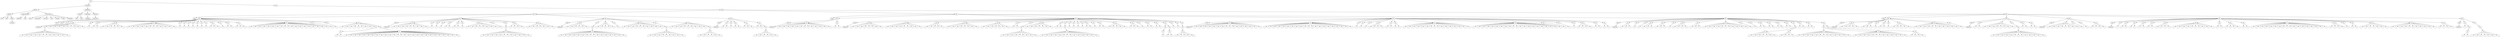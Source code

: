 digraph Tree {
	"t0" [label = "TEI"];
	"t1" [label = "teiHeader"];
	"t2" [label = "fileDesc"];
	"t3" [label = "titleStmt"];
	"t4" [label = "title"];
	"t5" [label = "title"];
	"t6" [label = "author"];
	"t7" [label = "surname"];
	"t8" [label = "publicationStmt"];
	"t9" [label = "publisher"];
	"t10" [label = "idno"];
	"t11" [label = "sourceDesc"];
	"t12" [label = "genre"];
	"t13" [label = "inspiration"];
	"t14" [label = "structure"];
	"t15" [label = "type"];
	"t16" [label = "periode"];
	"t17" [label = "taille"];
	"t18" [label = "permalien"];
	"t19" [label = "profileDesc"];
	"t20" [label = "creation"];
	"t21" [label = "date"];
	"t22" [label = "date"];
	"t23" [label = "langUsage"];
	"t24" [label = "language"];
	"t25" [label = "textClass"];
	"t26" [label = "keywords"];
	"t27" [label = "term"];
	"t28" [label = "text"];
	"t29" [label = "body"];
	"t30" [label = "div1"];
	"t31" [label = "head"];
	"t32" [label = "div2"];
	"t33" [label = "head"];
	"t34" [label = "listPerson"];
	"t35" [label = "sp"];
	"t36" [label = "lg"];
	"t37" [label = "lg"];
	"t38" [label = "l"];
	"t39" [label = "l"];
	"t40" [label = "l"];
	"t41" [label = "l"];
	"t42" [label = "l"];
	"t43" [label = "l"];
	"t44" [label = "l"];
	"t45" [label = "l"];
	"t46" [label = "l"];
	"t47" [label = "l"];
	"t48" [label = "l"];
	"t49" [label = "l"];
	"t50" [label = "sp"];
	"t51" [label = "l"];
	"t52" [label = "l"];
	"t53" [label = "l"];
	"t54" [label = "l"];
	"t55" [label = "l"];
	"t56" [label = "l"];
	"t57" [label = "l"];
	"t58" [label = "l"];
	"t59" [label = "l"];
	"t60" [label = "sp"];
	"t61" [label = "l"];
	"t62" [label = "sp"];
	"t63" [label = "l"];
	"t64" [label = "l"];
	"t65" [label = "sp"];
	"t66" [label = "l"];
	"t67" [label = "l"];
	"t68" [label = "l"];
	"t69" [label = "l"];
	"t70" [label = "l"];
	"t71" [label = "l"];
	"t72" [label = "sp"];
	"t73" [label = "l"];
	"t74" [label = "l"];
	"t75" [label = "l"];
	"t76" [label = "l"];
	"t77" [label = "l"];
	"t78" [label = "l"];
	"t79" [label = "l"];
	"t80" [label = "l"];
	"t81" [label = "l"];
	"t82" [label = "l"];
	"t83" [label = "l"];
	"t84" [label = "l"];
	"t85" [label = "sp"];
	"t86" [label = "l"];
	"t87" [label = "sp"];
	"t88" [label = "l"];
	"t89" [label = "sp"];
	"t90" [label = "l"];
	"t91" [label = "sp"];
	"t92" [label = "l"];
	"t93" [label = "sp"];
	"t94" [label = "l"];
	"t95" [label = "sp"];
	"t96" [label = "l"];
	"t97" [label = "sp"];
	"t98" [label = "l"];
	"t99" [label = "sp"];
	"t100" [label = "l"];
	"t101" [label = "l"];
	"t102" [label = "l"];
	"t103" [label = "sp"];
	"t104" [label = "l"];
	"t105" [label = "sp"];
	"t106" [label = "l"];
	"t107" [label = "l"];
	"t108" [label = "sp"];
	"t109" [label = "l"];
	"t110" [label = "l"];
	"t111" [label = "l"];
	"t112" [label = "sp"];
	"t113" [label = "l"];
	"t114" [label = "l"];
	"t115" [label = "l"];
	"t116" [label = "l"];
	"t117" [label = "l"];
	"t118" [label = "l"];
	"t119" [label = "l"];
	"t120" [label = "l"];
	"t121" [label = "l"];
	"t122" [label = "l"];
	"t123" [label = "l"];
	"t124" [label = "l"];
	"t125" [label = "l"];
	"t126" [label = "l"];
	"t127" [label = "l"];
	"t128" [label = "l"];
	"t129" [label = "l"];
	"t130" [label = "l"];
	"t131" [label = "l"];
	"t132" [label = "sp"];
	"t133" [label = "l"];
	"t134" [label = "sp"];
	"t135" [label = "l"];
	"t136" [label = "sp"];
	"t137" [label = "l"];
	"t138" [label = "l"];
	"t139" [label = "l"];
	"t140" [label = "l"];
	"t141" [label = "l"];
	"t142" [label = "l"];
	"t143" [label = "l"];
	"t144" [label = "l"];
	"t145" [label = "lg"];
	"t146" [label = "lg"];
	"t147" [label = "l"];
	"t148" [label = "l"];
	"t149" [label = "lg"];
	"t150" [label = "lg"];
	"t151" [label = "l"];
	"t152" [label = "l"];
	"t153" [label = "l"];
	"t154" [label = "l"];
	"t155" [label = "l"];
	"t156" [label = "l"];
	"t157" [label = "l"];
	"t158" [label = "l"];
	"t159" [label = "l"];
	"t160" [label = "l"];
	"t161" [label = "l"];
	"t162" [label = "l"];
	"t163" [label = "l"];
	"t164" [label = "l"];
	"t165" [label = "l"];
	"t166" [label = "l"];
	"t167" [label = "l"];
	"t168" [label = "l"];
	"t169" [label = "l"];
	"t170" [label = "l"];
	"t171" [label = "l"];
	"t172" [label = "l"];
	"t173" [label = "l"];
	"t174" [label = "l"];
	"t175" [label = "l"];
	"t176" [label = "l"];
	"t177" [label = "l"];
	"t178" [label = "div2"];
	"t179" [label = "head"];
	"t180" [label = "listPerson"];
	"t181" [label = "sp"];
	"t182" [label = "l"];
	"t183" [label = "l"];
	"t184" [label = "l"];
	"t185" [label = "l"];
	"t186" [label = "l"];
	"t187" [label = "l"];
	"t188" [label = "l"];
	"t189" [label = "l"];
	"t190" [label = "l"];
	"t191" [label = "sp"];
	"t192" [label = "l"];
	"t193" [label = "sp"];
	"t194" [label = "l"];
	"t195" [label = "sp"];
	"t196" [label = "l"];
	"t197" [label = "sp"];
	"t198" [label = "l"];
	"t199" [label = "l"];
	"t200" [label = "sp"];
	"t201" [label = "l"];
	"t202" [label = "l"];
	"t203" [label = "sp"];
	"t204" [label = "l"];
	"t205" [label = "sp"];
	"t206" [label = "l"];
	"t207" [label = "l"];
	"t208" [label = "l"];
	"t209" [label = "l"];
	"t210" [label = "l"];
	"t211" [label = "l"];
	"t212" [label = "l"];
	"t213" [label = "l"];
	"t214" [label = "sp"];
	"t215" [label = "l"];
	"t216" [label = "sp"];
	"t217" [label = "lg"];
	"t218" [label = "lg"];
	"t219" [label = "l"];
	"t220" [label = "l"];
	"t221" [label = "l"];
	"t222" [label = "l"];
	"t223" [label = "l"];
	"t224" [label = "l"];
	"t225" [label = "l"];
	"t226" [label = "l"];
	"t227" [label = "l"];
	"t228" [label = "l"];
	"t229" [label = "l"];
	"t230" [label = "l"];
	"t231" [label = "sp"];
	"t232" [label = "l"];
	"t233" [label = "l"];
	"t234" [label = "l"];
	"t235" [label = "l"];
	"t236" [label = "sp"];
	"t237" [label = "l"];
	"t238" [label = "l"];
	"t239" [label = "l"];
	"t240" [label = "l"];
	"t241" [label = "l"];
	"t242" [label = "l"];
	"t243" [label = "l"];
	"t244" [label = "div2"];
	"t245" [label = "head"];
	"t246" [label = "listPerson"];
	"t247" [label = "sp"];
	"t248" [label = "l"];
	"t249" [label = "l"];
	"t250" [label = "l"];
	"t251" [label = "l"];
	"t252" [label = "l"];
	"t253" [label = "l"];
	"t254" [label = "sp"];
	"t255" [label = "lg"];
	"t256" [label = "lg"];
	"t257" [label = "l"];
	"t258" [label = "l"];
	"t259" [label = "l"];
	"t260" [label = "l"];
	"t261" [label = "l"];
	"t262" [label = "l"];
	"t263" [label = "l"];
	"t264" [label = "l"];
	"t265" [label = "l"];
	"t266" [label = "l"];
	"t267" [label = "l"];
	"t268" [label = "l"];
	"t269" [label = "l"];
	"t270" [label = "l"];
	"t271" [label = "l"];
	"t272" [label = "l"];
	"t273" [label = "sp"];
	"t274" [label = "l"];
	"t275" [label = "l"];
	"t276" [label = "l"];
	"t277" [label = "l"];
	"t278" [label = "l"];
	"t279" [label = "sp"];
	"t280" [label = "l"];
	"t281" [label = "sp"];
	"t282" [label = "l"];
	"t283" [label = "l"];
	"t284" [label = "l"];
	"t285" [label = "l"];
	"t286" [label = "l"];
	"t287" [label = "l"];
	"t288" [label = "l"];
	"t289" [label = "l"];
	"t290" [label = "l"];
	"t291" [label = "l"];
	"t292" [label = "sp"];
	"t293" [label = "lg"];
	"t294" [label = "lg"];
	"t295" [label = "l"];
	"t296" [label = "l"];
	"t297" [label = "l"];
	"t298" [label = "l"];
	"t299" [label = "l"];
	"t300" [label = "l"];
	"t301" [label = "l"];
	"t302" [label = "l"];
	"t303" [label = "l"];
	"t304" [label = "sp"];
	"t305" [label = "l"];
	"t306" [label = "l"];
	"t307" [label = "l"];
	"t308" [label = "l"];
	"t309" [label = "l"];
	"t310" [label = "l"];
	"t311" [label = "l"];
	"t312" [label = "l"];
	"t313" [label = "l"];
	"t314" [label = "lg"];
	"t315" [label = "lg"];
	"t316" [label = "l"];
	"t317" [label = "l"];
	"t318" [label = "l"];
	"t319" [label = "l"];
	"t320" [label = "l"];
	"t321" [label = "l"];
	"t322" [label = "div2"];
	"t323" [label = "head"];
	"t324" [label = "listPerson"];
	"t325" [label = "sp"];
	"t326" [label = "l"];
	"t327" [label = "l"];
	"t328" [label = "sp"];
	"t329" [label = "l"];
	"t330" [label = "sp"];
	"t331" [label = "l"];
	"t332" [label = "l"];
	"t333" [label = "sp"];
	"t334" [label = "l"];
	"t335" [label = "l"];
	"t336" [label = "l"];
	"t337" [label = "sp"];
	"t338" [label = "l"];
	"t339" [label = "l"];
	"t340" [label = "lg"];
	"t341" [label = "lg"];
	"t342" [label = "l"];
	"t343" [label = "l"];
	"t344" [label = "l"];
	"t345" [label = "l"];
	"t346" [label = "l"];
	"t347" [label = "l"];
	"t348" [label = "div1"];
	"t349" [label = "head"];
	"t350" [label = "div2"];
	"t351" [label = "head"];
	"t352" [label = "listPerson"];
	"t353" [label = "sp"];
	"t354" [label = "l"];
	"t355" [label = "l"];
	"t356" [label = "l"];
	"t357" [label = "l"];
	"t358" [label = "l"];
	"t359" [label = "l"];
	"t360" [label = "l"];
	"t361" [label = "l"];
	"t362" [label = "l"];
	"t363" [label = "l"];
	"t364" [label = "l"];
	"t365" [label = "l"];
	"t366" [label = "l"];
	"t367" [label = "sp"];
	"t368" [label = "l"];
	"t369" [label = "l"];
	"t370" [label = "div2"];
	"t371" [label = "head"];
	"t372" [label = "listPerson"];
	"t373" [label = "sp"];
	"t374" [label = "l"];
	"t375" [label = "l"];
	"t376" [label = "l"];
	"t377" [label = "l"];
	"t378" [label = "l"];
	"t379" [label = "l"];
	"t380" [label = "l"];
	"t381" [label = "l"];
	"t382" [label = "sp"];
	"t383" [label = "l"];
	"t384" [label = "l"];
	"t385" [label = "l"];
	"t386" [label = "l"];
	"t387" [label = "l"];
	"t388" [label = "l"];
	"t389" [label = "l"];
	"t390" [label = "l"];
	"t391" [label = "l"];
	"t392" [label = "sp"];
	"t393" [label = "l"];
	"t394" [label = "l"];
	"t395" [label = "l"];
	"t396" [label = "l"];
	"t397" [label = "l"];
	"t398" [label = "sp"];
	"t399" [label = "l"];
	"t400" [label = "l"];
	"t401" [label = "l"];
	"t402" [label = "l"];
	"t403" [label = "l"];
	"t404" [label = "l"];
	"t405" [label = "l"];
	"t406" [label = "l"];
	"t407" [label = "sp"];
	"t408" [label = "l"];
	"t409" [label = "l"];
	"t410" [label = "l"];
	"t411" [label = "l"];
	"t412" [label = "l"];
	"t413" [label = "l"];
	"t414" [label = "l"];
	"t415" [label = "sp"];
	"t416" [label = "l"];
	"t417" [label = "l"];
	"t418" [label = "sp"];
	"t419" [label = "lg"];
	"t420" [label = "lg"];
	"t421" [label = "l"];
	"t422" [label = "l"];
	"t423" [label = "l"];
	"t424" [label = "l"];
	"t425" [label = "l"];
	"t426" [label = "l"];
	"t427" [label = "l"];
	"t428" [label = "l"];
	"t429" [label = "l"];
	"t430" [label = "sp"];
	"t431" [label = "l"];
	"t432" [label = "l"];
	"t433" [label = "l"];
	"t434" [label = "l"];
	"t435" [label = "l"];
	"t436" [label = "l"];
	"t437" [label = "l"];
	"t438" [label = "sp"];
	"t439" [label = "l"];
	"t440" [label = "l"];
	"t441" [label = "sp"];
	"t442" [label = "lg"];
	"t443" [label = "lg"];
	"t444" [label = "l"];
	"t445" [label = "l"];
	"t446" [label = "l"];
	"t447" [label = "l"];
	"t448" [label = "l"];
	"t449" [label = "l"];
	"t450" [label = "l"];
	"t451" [label = "l"];
	"t452" [label = "l"];
	"t453" [label = "l"];
	"t454" [label = "l"];
	"t455" [label = "l"];
	"t456" [label = "l"];
	"t457" [label = "l"];
	"t458" [label = "sp"];
	"t459" [label = "l"];
	"t460" [label = "sp"];
	"t461" [label = "l"];
	"t462" [label = "sp"];
	"t463" [label = "l"];
	"t464" [label = "sp"];
	"t465" [label = "l"];
	"t466" [label = "sp"];
	"t467" [label = "l"];
	"t468" [label = "l"];
	"t469" [label = "sp"];
	"t470" [label = "l"];
	"t471" [label = "sp"];
	"t472" [label = "l"];
	"t473" [label = "l"];
	"t474" [label = "sp"];
	"t475" [label = "l"];
	"t476" [label = "l"];
	"t477" [label = "l"];
	"t478" [label = "l"];
	"t479" [label = "l"];
	"t480" [label = "sp"];
	"t481" [label = "l"];
	"t482" [label = "l"];
	"t483" [label = "l"];
	"t484" [label = "sp"];
	"t485" [label = "l"];
	"t486" [label = "sp"];
	"t487" [label = "l"];
	"t488" [label = "l"];
	"t489" [label = "sp"];
	"t490" [label = "l"];
	"t491" [label = "l"];
	"t492" [label = "sp"];
	"t493" [label = "lg"];
	"t494" [label = "lg"];
	"t495" [label = "l"];
	"t496" [label = "lg"];
	"t497" [label = "lg"];
	"t498" [label = "l"];
	"t499" [label = "l"];
	"t500" [label = "sp"];
	"t501" [label = "l"];
	"t502" [label = "sp"];
	"t503" [label = "l"];
	"t504" [label = "sp"];
	"t505" [label = "lg"];
	"t506" [label = "lg"];
	"t507" [label = "l"];
	"t508" [label = "l"];
	"t509" [label = "l"];
	"t510" [label = "l"];
	"t511" [label = "l"];
	"t512" [label = "div2"];
	"t513" [label = "head"];
	"t514" [label = "listPerson"];
	"t515" [label = "sp"];
	"t516" [label = "l"];
	"t517" [label = "l"];
	"t518" [label = "l"];
	"t519" [label = "l"];
	"t520" [label = "l"];
	"t521" [label = "l"];
	"t522" [label = "l"];
	"t523" [label = "l"];
	"t524" [label = "l"];
	"t525" [label = "l"];
	"t526" [label = "l"];
	"t527" [label = "l"];
	"t528" [label = "l"];
	"t529" [label = "l"];
	"t530" [label = "l"];
	"t531" [label = "l"];
	"t532" [label = "sp"];
	"t533" [label = "l"];
	"t534" [label = "l"];
	"t535" [label = "l"];
	"t536" [label = "l"];
	"t537" [label = "l"];
	"t538" [label = "l"];
	"t539" [label = "l"];
	"t540" [label = "l"];
	"t541" [label = "l"];
	"t542" [label = "l"];
	"t543" [label = "l"];
	"t544" [label = "l"];
	"t545" [label = "l"];
	"t546" [label = "l"];
	"t547" [label = "l"];
	"t548" [label = "l"];
	"t549" [label = "l"];
	"t550" [label = "l"];
	"t551" [label = "l"];
	"t552" [label = "l"];
	"t553" [label = "l"];
	"t554" [label = "sp"];
	"t555" [label = "l"];
	"t556" [label = "sp"];
	"t557" [label = "l"];
	"t558" [label = "sp"];
	"t559" [label = "l"];
	"t560" [label = "sp"];
	"t561" [label = "l"];
	"t562" [label = "l"];
	"t563" [label = "l"];
	"t564" [label = "l"];
	"t565" [label = "sp"];
	"t566" [label = "l"];
	"t567" [label = "l"];
	"t568" [label = "sp"];
	"t569" [label = "l"];
	"t570" [label = "l"];
	"t571" [label = "sp"];
	"t572" [label = "l"];
	"t573" [label = "l"];
	"t574" [label = "l"];
	"t575" [label = "l"];
	"t576" [label = "l"];
	"t577" [label = "l"];
	"t578" [label = "l"];
	"t579" [label = "l"];
	"t580" [label = "l"];
	"t581" [label = "l"];
	"t582" [label = "l"];
	"t583" [label = "l"];
	"t584" [label = "l"];
	"t585" [label = "l"];
	"t586" [label = "l"];
	"t587" [label = "l"];
	"t588" [label = "sp"];
	"t589" [label = "l"];
	"t590" [label = "l"];
	"t591" [label = "l"];
	"t592" [label = "l"];
	"t593" [label = "l"];
	"t594" [label = "l"];
	"t595" [label = "l"];
	"t596" [label = "l"];
	"t597" [label = "l"];
	"t598" [label = "l"];
	"t599" [label = "l"];
	"t600" [label = "l"];
	"t601" [label = "l"];
	"t602" [label = "l"];
	"t603" [label = "l"];
	"t604" [label = "l"];
	"t605" [label = "l"];
	"t606" [label = "l"];
	"t607" [label = "l"];
	"t608" [label = "l"];
	"t609" [label = "l"];
	"t610" [label = "sp"];
	"t611" [label = "l"];
	"t612" [label = "sp"];
	"t613" [label = "l"];
	"t614" [label = "sp"];
	"t615" [label = "l"];
	"t616" [label = "sp"];
	"t617" [label = "l"];
	"t618" [label = "l"];
	"t619" [label = "l"];
	"t620" [label = "l"];
	"t621" [label = "sp"];
	"t622" [label = "l"];
	"t623" [label = "l"];
	"t624" [label = "sp"];
	"t625" [label = "l"];
	"t626" [label = "l"];
	"t627" [label = "div2"];
	"t628" [label = "head"];
	"t629" [label = "listPerson"];
	"t630" [label = "sp"];
	"t631" [label = "l"];
	"t632" [label = "l"];
	"t633" [label = "l"];
	"t634" [label = "sp"];
	"t635" [label = "l"];
	"t636" [label = "sp"];
	"t637" [label = "l"];
	"t638" [label = "sp"];
	"t639" [label = "l"];
	"t640" [label = "l"];
	"t641" [label = "l"];
	"t642" [label = "sp"];
	"t643" [label = "l"];
	"t644" [label = "l"];
	"t645" [label = "l"];
	"t646" [label = "sp"];
	"t647" [label = "l"];
	"t648" [label = "sp"];
	"t649" [label = "l"];
	"t650" [label = "l"];
	"t651" [label = "l"];
	"t652" [label = "l"];
	"t653" [label = "sp"];
	"t654" [label = "l"];
	"t655" [label = "l"];
	"t656" [label = "l"];
	"t657" [label = "sp"];
	"t658" [label = "l"];
	"t659" [label = "l"];
	"t660" [label = "l"];
	"t661" [label = "l"];
	"t662" [label = "l"];
	"t663" [label = "l"];
	"t664" [label = "l"];
	"t665" [label = "l"];
	"t666" [label = "l"];
	"t667" [label = "l"];
	"t668" [label = "l"];
	"t669" [label = "sp"];
	"t670" [label = "l"];
	"t671" [label = "sp"];
	"t672" [label = "l"];
	"t673" [label = "sp"];
	"t674" [label = "l"];
	"t675" [label = "l"];
	"t676" [label = "sp"];
	"t677" [label = "l"];
	"t678" [label = "l"];
	"t679" [label = "sp"];
	"t680" [label = "l"];
	"t681" [label = "l"];
	"t682" [label = "sp"];
	"t683" [label = "l"];
	"t684" [label = "l"];
	"t685" [label = "sp"];
	"t686" [label = "lg"];
	"t687" [label = "lg"];
	"t688" [label = "l"];
	"t689" [label = "l"];
	"t690" [label = "l"];
	"t691" [label = "l"];
	"t692" [label = "l"];
	"t693" [label = "l"];
	"t694" [label = "l"];
	"t695" [label = "lg"];
	"t696" [label = "l"];
	"t697" [label = "l"];
	"t698" [label = "l"];
	"t699" [label = "l"];
	"t700" [label = "sp"];
	"t701" [label = "l"];
	"t702" [label = "l"];
	"t703" [label = "sp"];
	"t704" [label = "l"];
	"t705" [label = "l"];
	"t706" [label = "sp"];
	"t707" [label = "lg"];
	"t708" [label = "lg"];
	"t709" [label = "l"];
	"t710" [label = "l"];
	"t711" [label = "l"];
	"t712" [label = "l"];
	"t713" [label = "l"];
	"t714" [label = "l"];
	"t715" [label = "l"];
	"t716" [label = "l"];
	"t717" [label = "l"];
	"t718" [label = "l"];
	"t719" [label = "l"];
	"t720" [label = "l"];
	"t721" [label = "l"];
	"t722" [label = "lg"];
	"t723" [label = "l"];
	"t724" [label = "l"];
	"t725" [label = "l"];
	"t726" [label = "l"];
	"t727" [label = "l"];
	"t728" [label = "l"];
	"t729" [label = "l"];
	"t730" [label = "l"];
	"t731" [label = "l"];
	"t732" [label = "l"];
	"t733" [label = "l"];
	"t734" [label = "l"];
	"t735" [label = "l"];
	"t736" [label = "lg"];
	"t737" [label = "lg"];
	"t738" [label = "l"];
	"t739" [label = "l"];
	"t740" [label = "l"];
	"t741" [label = "l"];
	"t742" [label = "div1"];
	"t743" [label = "head"];
	"t744" [label = "div2"];
	"t745" [label = "head"];
	"t746" [label = "listPerson"];
	"t747" [label = "sp"];
	"t748" [label = "l"];
	"t749" [label = "l"];
	"t750" [label = "l"];
	"t751" [label = "l"];
	"t752" [label = "l"];
	"t753" [label = "sp"];
	"t754" [label = "l"];
	"t755" [label = "l"];
	"t756" [label = "l"];
	"t757" [label = "sp"];
	"t758" [label = "l"];
	"t759" [label = "sp"];
	"t760" [label = "l"];
	"t761" [label = "l"];
	"t762" [label = "sp"];
	"t763" [label = "l"];
	"t764" [label = "sp"];
	"t765" [label = "l"];
	"t766" [label = "l"];
	"t767" [label = "l"];
	"t768" [label = "l"];
	"t769" [label = "l"];
	"t770" [label = "sp"];
	"t771" [label = "l"];
	"t772" [label = "l"];
	"t773" [label = "l"];
	"t774" [label = "l"];
	"t775" [label = "l"];
	"t776" [label = "l"];
	"t777" [label = "l"];
	"t778" [label = "l"];
	"t779" [label = "l"];
	"t780" [label = "l"];
	"t781" [label = "l"];
	"t782" [label = "sp"];
	"t783" [label = "l"];
	"t784" [label = "div2"];
	"t785" [label = "head"];
	"t786" [label = "listPerson"];
	"t787" [label = "sp"];
	"t788" [label = "l"];
	"t789" [label = "l"];
	"t790" [label = "sp"];
	"t791" [label = "l"];
	"t792" [label = "l"];
	"t793" [label = "l"];
	"t794" [label = "l"];
	"t795" [label = "l"];
	"t796" [label = "l"];
	"t797" [label = "l"];
	"t798" [label = "l"];
	"t799" [label = "sp"];
	"t800" [label = "lg"];
	"t801" [label = "lg"];
	"t802" [label = "l"];
	"t803" [label = "l"];
	"t804" [label = "l"];
	"t805" [label = "l"];
	"t806" [label = "l"];
	"t807" [label = "l"];
	"t808" [label = "l"];
	"t809" [label = "l"];
	"t810" [label = "l"];
	"t811" [label = "l"];
	"t812" [label = "l"];
	"t813" [label = "l"];
	"t814" [label = "l"];
	"t815" [label = "sp"];
	"t816" [label = "l"];
	"t817" [label = "l"];
	"t818" [label = "sp"];
	"t819" [label = "l"];
	"t820" [label = "l"];
	"t821" [label = "div2"];
	"t822" [label = "head"];
	"t823" [label = "listPerson"];
	"t824" [label = "sp"];
	"t825" [label = "l"];
	"t826" [label = "l"];
	"t827" [label = "l"];
	"t828" [label = "l"];
	"t829" [label = "l"];
	"t830" [label = "l"];
	"t831" [label = "l"];
	"t832" [label = "l"];
	"t833" [label = "sp"];
	"t834" [label = "l"];
	"t835" [label = "sp"];
	"t836" [label = "l"];
	"t837" [label = "sp"];
	"t838" [label = "l"];
	"t839" [label = "l"];
	"t840" [label = "l"];
	"t841" [label = "l"];
	"t842" [label = "div2"];
	"t843" [label = "head"];
	"t844" [label = "listPerson"];
	"t845" [label = "sp"];
	"t846" [label = "l"];
	"t847" [label = "sp"];
	"t848" [label = "l"];
	"t849" [label = "l"];
	"t850" [label = "sp"];
	"t851" [label = "l"];
	"t852" [label = "l"];
	"t853" [label = "sp"];
	"t854" [label = "l"];
	"t855" [label = "l"];
	"t856" [label = "sp"];
	"t857" [label = "l"];
	"t858" [label = "l"];
	"t859" [label = "sp"];
	"t860" [label = "l"];
	"t861" [label = "l"];
	"t862" [label = "l"];
	"t863" [label = "l"];
	"t864" [label = "sp"];
	"t865" [label = "l"];
	"t866" [label = "l"];
	"t867" [label = "l"];
	"t868" [label = "l"];
	"t869" [label = "l"];
	"t870" [label = "l"];
	"t871" [label = "l"];
	"t872" [label = "l"];
	"t873" [label = "l"];
	"t874" [label = "l"];
	"t875" [label = "sp"];
	"t876" [label = "l"];
	"t877" [label = "l"];
	"t878" [label = "sp"];
	"t879" [label = "l"];
	"t880" [label = "l"];
	"t881" [label = "l"];
	"t882" [label = "l"];
	"t883" [label = "sp"];
	"t884" [label = "l"];
	"t885" [label = "l"];
	"t886" [label = "sp"];
	"t887" [label = "l"];
	"t888" [label = "l"];
	"t889" [label = "l"];
	"t890" [label = "l"];
	"t891" [label = "l"];
	"t892" [label = "l"];
	"t893" [label = "l"];
	"t894" [label = "l"];
	"t895" [label = "l"];
	"t896" [label = "l"];
	"t897" [label = "l"];
	"t898" [label = "l"];
	"t899" [label = "l"];
	"t900" [label = "l"];
	"t901" [label = "l"];
	"t902" [label = "l"];
	"t903" [label = "l"];
	"t904" [label = "l"];
	"t905" [label = "sp"];
	"t906" [label = "l"];
	"t907" [label = "l"];
	"t908" [label = "l"];
	"t909" [label = "l"];
	"t910" [label = "sp"];
	"t911" [label = "l"];
	"t912" [label = "sp"];
	"t913" [label = "l"];
	"t914" [label = "l"];
	"t915" [label = "sp"];
	"t916" [label = "l"];
	"t917" [label = "l"];
	"t918" [label = "l"];
	"t919" [label = "l"];
	"t920" [label = "l"];
	"t921" [label = "l"];
	"t922" [label = "l"];
	"t923" [label = "sp"];
	"t924" [label = "l"];
	"t925" [label = "l"];
	"t926" [label = "l"];
	"t927" [label = "l"];
	"t928" [label = "l"];
	"t929" [label = "l"];
	"t930" [label = "l"];
	"t931" [label = "l"];
	"t932" [label = "l"];
	"t933" [label = "l"];
	"t934" [label = "l"];
	"t935" [label = "sp"];
	"t936" [label = "l"];
	"t937" [label = "l"];
	"t938" [label = "l"];
	"t939" [label = "l"];
	"t940" [label = "div2"];
	"t941" [label = "head"];
	"t942" [label = "listPerson"];
	"t943" [label = "sp"];
	"t944" [label = "l"];
	"t945" [label = "lg"];
	"t946" [label = "lg"];
	"t947" [label = "l"];
	"t948" [label = "l"];
	"t949" [label = "sp"];
	"t950" [label = "lg"];
	"t951" [label = "lg"];
	"t952" [label = "l"];
	"t953" [label = "l"];
	"t954" [label = "l"];
	"t955" [label = "l"];
	"t956" [label = "l"];
	"t957" [label = "l"];
	"t958" [label = "l"];
	"t0" -> "t1";
	"t1" -> "t2";
	"t2" -> "t3";
	"t3" -> "t4";
	"t3" -> "t5";
	"t3" -> "t6";
	"t6" -> "t7";
	"t2" -> "t8";
	"t8" -> "t9";
	"t8" -> "t10";
	"t2" -> "t11";
	"t11" -> "t12";
	"t11" -> "t13";
	"t11" -> "t14";
	"t11" -> "t15";
	"t11" -> "t16";
	"t11" -> "t17";
	"t11" -> "t18";
	"t1" -> "t19";
	"t19" -> "t20";
	"t20" -> "t21";
	"t20" -> "t22";
	"t19" -> "t23";
	"t23" -> "t24";
	"t19" -> "t25";
	"t25" -> "t26";
	"t26" -> "t27";
	"t0" -> "t28";
	"t28" -> "t29";
	"t29" -> "t30";
	"t30" -> "t31";
	"t30" -> "t32";
	"t32" -> "t33";
	"t33" -> "t34";
	"t32" -> "t35";
	"t35" -> "t36";
	"t36" -> "t37";
	"t37" -> "t38";
	"t37" -> "t39";
	"t37" -> "t40";
	"t37" -> "t41";
	"t37" -> "t42";
	"t37" -> "t43";
	"t37" -> "t44";
	"t37" -> "t45";
	"t37" -> "t46";
	"t37" -> "t47";
	"t37" -> "t48";
	"t37" -> "t49";
	"t32" -> "t50";
	"t50" -> "t51";
	"t50" -> "t52";
	"t50" -> "t53";
	"t50" -> "t54";
	"t50" -> "t55";
	"t50" -> "t56";
	"t50" -> "t57";
	"t50" -> "t58";
	"t50" -> "t59";
	"t32" -> "t60";
	"t60" -> "t61";
	"t32" -> "t62";
	"t62" -> "t63";
	"t62" -> "t64";
	"t32" -> "t65";
	"t65" -> "t66";
	"t65" -> "t67";
	"t65" -> "t68";
	"t65" -> "t69";
	"t65" -> "t70";
	"t65" -> "t71";
	"t32" -> "t72";
	"t72" -> "t73";
	"t72" -> "t74";
	"t72" -> "t75";
	"t72" -> "t76";
	"t72" -> "t77";
	"t72" -> "t78";
	"t72" -> "t79";
	"t72" -> "t80";
	"t72" -> "t81";
	"t72" -> "t82";
	"t72" -> "t83";
	"t72" -> "t84";
	"t32" -> "t85";
	"t85" -> "t86";
	"t32" -> "t87";
	"t87" -> "t88";
	"t32" -> "t89";
	"t89" -> "t90";
	"t32" -> "t91";
	"t91" -> "t92";
	"t32" -> "t93";
	"t93" -> "t94";
	"t32" -> "t95";
	"t95" -> "t96";
	"t32" -> "t97";
	"t97" -> "t98";
	"t32" -> "t99";
	"t99" -> "t100";
	"t99" -> "t101";
	"t99" -> "t102";
	"t32" -> "t103";
	"t103" -> "t104";
	"t32" -> "t105";
	"t105" -> "t106";
	"t105" -> "t107";
	"t32" -> "t108";
	"t108" -> "t109";
	"t108" -> "t110";
	"t108" -> "t111";
	"t32" -> "t112";
	"t112" -> "t113";
	"t112" -> "t114";
	"t112" -> "t115";
	"t112" -> "t116";
	"t112" -> "t117";
	"t112" -> "t118";
	"t112" -> "t119";
	"t112" -> "t120";
	"t112" -> "t121";
	"t112" -> "t122";
	"t112" -> "t123";
	"t112" -> "t124";
	"t112" -> "t125";
	"t112" -> "t126";
	"t112" -> "t127";
	"t112" -> "t128";
	"t112" -> "t129";
	"t112" -> "t130";
	"t112" -> "t131";
	"t32" -> "t132";
	"t132" -> "t133";
	"t32" -> "t134";
	"t134" -> "t135";
	"t32" -> "t136";
	"t136" -> "t137";
	"t136" -> "t138";
	"t136" -> "t139";
	"t136" -> "t140";
	"t136" -> "t141";
	"t136" -> "t142";
	"t136" -> "t143";
	"t136" -> "t144";
	"t136" -> "t145";
	"t145" -> "t146";
	"t146" -> "t147";
	"t146" -> "t148";
	"t136" -> "t149";
	"t149" -> "t150";
	"t150" -> "t151";
	"t150" -> "t152";
	"t150" -> "t153";
	"t150" -> "t154";
	"t150" -> "t155";
	"t150" -> "t156";
	"t150" -> "t157";
	"t150" -> "t158";
	"t150" -> "t159";
	"t150" -> "t160";
	"t150" -> "t161";
	"t150" -> "t162";
	"t150" -> "t163";
	"t150" -> "t164";
	"t150" -> "t165";
	"t150" -> "t166";
	"t150" -> "t167";
	"t150" -> "t168";
	"t150" -> "t169";
	"t150" -> "t170";
	"t150" -> "t171";
	"t150" -> "t172";
	"t150" -> "t173";
	"t150" -> "t174";
	"t150" -> "t175";
	"t150" -> "t176";
	"t150" -> "t177";
	"t30" -> "t178";
	"t178" -> "t179";
	"t179" -> "t180";
	"t178" -> "t181";
	"t181" -> "t182";
	"t181" -> "t183";
	"t181" -> "t184";
	"t181" -> "t185";
	"t181" -> "t186";
	"t181" -> "t187";
	"t181" -> "t188";
	"t181" -> "t189";
	"t181" -> "t190";
	"t178" -> "t191";
	"t191" -> "t192";
	"t178" -> "t193";
	"t193" -> "t194";
	"t178" -> "t195";
	"t195" -> "t196";
	"t178" -> "t197";
	"t197" -> "t198";
	"t197" -> "t199";
	"t178" -> "t200";
	"t200" -> "t201";
	"t200" -> "t202";
	"t178" -> "t203";
	"t203" -> "t204";
	"t178" -> "t205";
	"t205" -> "t206";
	"t205" -> "t207";
	"t205" -> "t208";
	"t205" -> "t209";
	"t205" -> "t210";
	"t205" -> "t211";
	"t205" -> "t212";
	"t205" -> "t213";
	"t178" -> "t214";
	"t214" -> "t215";
	"t178" -> "t216";
	"t216" -> "t217";
	"t217" -> "t218";
	"t218" -> "t219";
	"t218" -> "t220";
	"t218" -> "t221";
	"t218" -> "t222";
	"t218" -> "t223";
	"t218" -> "t224";
	"t218" -> "t225";
	"t218" -> "t226";
	"t218" -> "t227";
	"t218" -> "t228";
	"t218" -> "t229";
	"t218" -> "t230";
	"t178" -> "t231";
	"t231" -> "t232";
	"t231" -> "t233";
	"t231" -> "t234";
	"t231" -> "t235";
	"t178" -> "t236";
	"t236" -> "t237";
	"t236" -> "t238";
	"t236" -> "t239";
	"t236" -> "t240";
	"t236" -> "t241";
	"t236" -> "t242";
	"t236" -> "t243";
	"t30" -> "t244";
	"t244" -> "t245";
	"t245" -> "t246";
	"t244" -> "t247";
	"t247" -> "t248";
	"t247" -> "t249";
	"t247" -> "t250";
	"t247" -> "t251";
	"t247" -> "t252";
	"t247" -> "t253";
	"t244" -> "t254";
	"t254" -> "t255";
	"t255" -> "t256";
	"t256" -> "t257";
	"t256" -> "t258";
	"t256" -> "t259";
	"t256" -> "t260";
	"t256" -> "t261";
	"t256" -> "t262";
	"t256" -> "t263";
	"t256" -> "t264";
	"t256" -> "t265";
	"t256" -> "t266";
	"t256" -> "t267";
	"t256" -> "t268";
	"t256" -> "t269";
	"t256" -> "t270";
	"t256" -> "t271";
	"t256" -> "t272";
	"t244" -> "t273";
	"t273" -> "t274";
	"t273" -> "t275";
	"t273" -> "t276";
	"t273" -> "t277";
	"t273" -> "t278";
	"t244" -> "t279";
	"t279" -> "t280";
	"t244" -> "t281";
	"t281" -> "t282";
	"t281" -> "t283";
	"t281" -> "t284";
	"t281" -> "t285";
	"t281" -> "t286";
	"t281" -> "t287";
	"t281" -> "t288";
	"t281" -> "t289";
	"t281" -> "t290";
	"t281" -> "t291";
	"t244" -> "t292";
	"t292" -> "t293";
	"t293" -> "t294";
	"t294" -> "t295";
	"t294" -> "t296";
	"t294" -> "t297";
	"t294" -> "t298";
	"t294" -> "t299";
	"t294" -> "t300";
	"t294" -> "t301";
	"t294" -> "t302";
	"t294" -> "t303";
	"t244" -> "t304";
	"t304" -> "t305";
	"t304" -> "t306";
	"t304" -> "t307";
	"t304" -> "t308";
	"t304" -> "t309";
	"t304" -> "t310";
	"t304" -> "t311";
	"t304" -> "t312";
	"t304" -> "t313";
	"t304" -> "t314";
	"t314" -> "t315";
	"t315" -> "t316";
	"t315" -> "t317";
	"t315" -> "t318";
	"t315" -> "t319";
	"t315" -> "t320";
	"t315" -> "t321";
	"t30" -> "t322";
	"t322" -> "t323";
	"t323" -> "t324";
	"t322" -> "t325";
	"t325" -> "t326";
	"t325" -> "t327";
	"t322" -> "t328";
	"t328" -> "t329";
	"t322" -> "t330";
	"t330" -> "t331";
	"t330" -> "t332";
	"t322" -> "t333";
	"t333" -> "t334";
	"t333" -> "t335";
	"t333" -> "t336";
	"t322" -> "t337";
	"t337" -> "t338";
	"t337" -> "t339";
	"t337" -> "t340";
	"t340" -> "t341";
	"t341" -> "t342";
	"t341" -> "t343";
	"t341" -> "t344";
	"t341" -> "t345";
	"t341" -> "t346";
	"t341" -> "t347";
	"t29" -> "t348";
	"t348" -> "t349";
	"t348" -> "t350";
	"t350" -> "t351";
	"t351" -> "t352";
	"t350" -> "t353";
	"t353" -> "t354";
	"t353" -> "t355";
	"t353" -> "t356";
	"t353" -> "t357";
	"t353" -> "t358";
	"t353" -> "t359";
	"t353" -> "t360";
	"t353" -> "t361";
	"t353" -> "t362";
	"t353" -> "t363";
	"t353" -> "t364";
	"t353" -> "t365";
	"t353" -> "t366";
	"t350" -> "t367";
	"t367" -> "t368";
	"t367" -> "t369";
	"t348" -> "t370";
	"t370" -> "t371";
	"t371" -> "t372";
	"t370" -> "t373";
	"t373" -> "t374";
	"t373" -> "t375";
	"t373" -> "t376";
	"t373" -> "t377";
	"t373" -> "t378";
	"t373" -> "t379";
	"t373" -> "t380";
	"t373" -> "t381";
	"t370" -> "t382";
	"t382" -> "t383";
	"t382" -> "t384";
	"t382" -> "t385";
	"t382" -> "t386";
	"t382" -> "t387";
	"t382" -> "t388";
	"t382" -> "t389";
	"t382" -> "t390";
	"t382" -> "t391";
	"t370" -> "t392";
	"t392" -> "t393";
	"t392" -> "t394";
	"t392" -> "t395";
	"t392" -> "t396";
	"t392" -> "t397";
	"t370" -> "t398";
	"t398" -> "t399";
	"t398" -> "t400";
	"t398" -> "t401";
	"t398" -> "t402";
	"t398" -> "t403";
	"t398" -> "t404";
	"t398" -> "t405";
	"t398" -> "t406";
	"t370" -> "t407";
	"t407" -> "t408";
	"t407" -> "t409";
	"t407" -> "t410";
	"t407" -> "t411";
	"t407" -> "t412";
	"t407" -> "t413";
	"t407" -> "t414";
	"t370" -> "t415";
	"t415" -> "t416";
	"t415" -> "t417";
	"t370" -> "t418";
	"t418" -> "t419";
	"t419" -> "t420";
	"t420" -> "t421";
	"t420" -> "t422";
	"t420" -> "t423";
	"t420" -> "t424";
	"t420" -> "t425";
	"t420" -> "t426";
	"t420" -> "t427";
	"t420" -> "t428";
	"t420" -> "t429";
	"t370" -> "t430";
	"t430" -> "t431";
	"t430" -> "t432";
	"t430" -> "t433";
	"t430" -> "t434";
	"t430" -> "t435";
	"t430" -> "t436";
	"t430" -> "t437";
	"t370" -> "t438";
	"t438" -> "t439";
	"t438" -> "t440";
	"t370" -> "t441";
	"t441" -> "t442";
	"t442" -> "t443";
	"t443" -> "t444";
	"t443" -> "t445";
	"t443" -> "t446";
	"t443" -> "t447";
	"t443" -> "t448";
	"t443" -> "t449";
	"t443" -> "t450";
	"t443" -> "t451";
	"t443" -> "t452";
	"t443" -> "t453";
	"t443" -> "t454";
	"t443" -> "t455";
	"t443" -> "t456";
	"t443" -> "t457";
	"t370" -> "t458";
	"t458" -> "t459";
	"t370" -> "t460";
	"t460" -> "t461";
	"t370" -> "t462";
	"t462" -> "t463";
	"t370" -> "t464";
	"t464" -> "t465";
	"t370" -> "t466";
	"t466" -> "t467";
	"t466" -> "t468";
	"t370" -> "t469";
	"t469" -> "t470";
	"t370" -> "t471";
	"t471" -> "t472";
	"t471" -> "t473";
	"t370" -> "t474";
	"t474" -> "t475";
	"t474" -> "t476";
	"t474" -> "t477";
	"t474" -> "t478";
	"t474" -> "t479";
	"t370" -> "t480";
	"t480" -> "t481";
	"t480" -> "t482";
	"t480" -> "t483";
	"t370" -> "t484";
	"t484" -> "t485";
	"t370" -> "t486";
	"t486" -> "t487";
	"t486" -> "t488";
	"t370" -> "t489";
	"t489" -> "t490";
	"t489" -> "t491";
	"t370" -> "t492";
	"t492" -> "t493";
	"t493" -> "t494";
	"t494" -> "t495";
	"t492" -> "t496";
	"t496" -> "t497";
	"t497" -> "t498";
	"t497" -> "t499";
	"t370" -> "t500";
	"t500" -> "t501";
	"t370" -> "t502";
	"t502" -> "t503";
	"t370" -> "t504";
	"t504" -> "t505";
	"t505" -> "t506";
	"t506" -> "t507";
	"t506" -> "t508";
	"t506" -> "t509";
	"t506" -> "t510";
	"t506" -> "t511";
	"t348" -> "t512";
	"t512" -> "t513";
	"t513" -> "t514";
	"t512" -> "t515";
	"t515" -> "t516";
	"t515" -> "t517";
	"t515" -> "t518";
	"t515" -> "t519";
	"t515" -> "t520";
	"t515" -> "t521";
	"t515" -> "t522";
	"t515" -> "t523";
	"t515" -> "t524";
	"t515" -> "t525";
	"t515" -> "t526";
	"t515" -> "t527";
	"t515" -> "t528";
	"t515" -> "t529";
	"t515" -> "t530";
	"t515" -> "t531";
	"t512" -> "t532";
	"t532" -> "t533";
	"t532" -> "t534";
	"t532" -> "t535";
	"t532" -> "t536";
	"t532" -> "t537";
	"t532" -> "t538";
	"t532" -> "t539";
	"t532" -> "t540";
	"t532" -> "t541";
	"t532" -> "t542";
	"t532" -> "t543";
	"t532" -> "t544";
	"t532" -> "t545";
	"t532" -> "t546";
	"t532" -> "t547";
	"t532" -> "t548";
	"t532" -> "t549";
	"t532" -> "t550";
	"t532" -> "t551";
	"t532" -> "t552";
	"t532" -> "t553";
	"t512" -> "t554";
	"t554" -> "t555";
	"t512" -> "t556";
	"t556" -> "t557";
	"t512" -> "t558";
	"t558" -> "t559";
	"t512" -> "t560";
	"t560" -> "t561";
	"t560" -> "t562";
	"t560" -> "t563";
	"t560" -> "t564";
	"t512" -> "t565";
	"t565" -> "t566";
	"t565" -> "t567";
	"t512" -> "t568";
	"t568" -> "t569";
	"t568" -> "t570";
	"t512" -> "t571";
	"t571" -> "t572";
	"t571" -> "t573";
	"t571" -> "t574";
	"t571" -> "t575";
	"t571" -> "t576";
	"t571" -> "t577";
	"t571" -> "t578";
	"t571" -> "t579";
	"t571" -> "t580";
	"t571" -> "t581";
	"t571" -> "t582";
	"t571" -> "t583";
	"t571" -> "t584";
	"t571" -> "t585";
	"t571" -> "t586";
	"t571" -> "t587";
	"t512" -> "t588";
	"t588" -> "t589";
	"t588" -> "t590";
	"t588" -> "t591";
	"t588" -> "t592";
	"t588" -> "t593";
	"t588" -> "t594";
	"t588" -> "t595";
	"t588" -> "t596";
	"t588" -> "t597";
	"t588" -> "t598";
	"t588" -> "t599";
	"t588" -> "t600";
	"t588" -> "t601";
	"t588" -> "t602";
	"t588" -> "t603";
	"t588" -> "t604";
	"t588" -> "t605";
	"t588" -> "t606";
	"t588" -> "t607";
	"t588" -> "t608";
	"t588" -> "t609";
	"t512" -> "t610";
	"t610" -> "t611";
	"t512" -> "t612";
	"t612" -> "t613";
	"t512" -> "t614";
	"t614" -> "t615";
	"t512" -> "t616";
	"t616" -> "t617";
	"t616" -> "t618";
	"t616" -> "t619";
	"t616" -> "t620";
	"t512" -> "t621";
	"t621" -> "t622";
	"t621" -> "t623";
	"t512" -> "t624";
	"t624" -> "t625";
	"t624" -> "t626";
	"t348" -> "t627";
	"t627" -> "t628";
	"t628" -> "t629";
	"t627" -> "t630";
	"t630" -> "t631";
	"t630" -> "t632";
	"t630" -> "t633";
	"t627" -> "t634";
	"t634" -> "t635";
	"t627" -> "t636";
	"t636" -> "t637";
	"t627" -> "t638";
	"t638" -> "t639";
	"t638" -> "t640";
	"t638" -> "t641";
	"t627" -> "t642";
	"t642" -> "t643";
	"t642" -> "t644";
	"t642" -> "t645";
	"t627" -> "t646";
	"t646" -> "t647";
	"t627" -> "t648";
	"t648" -> "t649";
	"t648" -> "t650";
	"t648" -> "t651";
	"t648" -> "t652";
	"t627" -> "t653";
	"t653" -> "t654";
	"t653" -> "t655";
	"t653" -> "t656";
	"t627" -> "t657";
	"t657" -> "t658";
	"t657" -> "t659";
	"t657" -> "t660";
	"t657" -> "t661";
	"t657" -> "t662";
	"t657" -> "t663";
	"t657" -> "t664";
	"t657" -> "t665";
	"t657" -> "t666";
	"t657" -> "t667";
	"t657" -> "t668";
	"t627" -> "t669";
	"t669" -> "t670";
	"t627" -> "t671";
	"t671" -> "t672";
	"t627" -> "t673";
	"t673" -> "t674";
	"t673" -> "t675";
	"t627" -> "t676";
	"t676" -> "t677";
	"t676" -> "t678";
	"t627" -> "t679";
	"t679" -> "t680";
	"t679" -> "t681";
	"t627" -> "t682";
	"t682" -> "t683";
	"t682" -> "t684";
	"t627" -> "t685";
	"t685" -> "t686";
	"t686" -> "t687";
	"t687" -> "t688";
	"t687" -> "t689";
	"t687" -> "t690";
	"t687" -> "t691";
	"t687" -> "t692";
	"t687" -> "t693";
	"t687" -> "t694";
	"t686" -> "t695";
	"t695" -> "t696";
	"t695" -> "t697";
	"t695" -> "t698";
	"t695" -> "t699";
	"t627" -> "t700";
	"t700" -> "t701";
	"t700" -> "t702";
	"t627" -> "t703";
	"t703" -> "t704";
	"t703" -> "t705";
	"t627" -> "t706";
	"t706" -> "t707";
	"t707" -> "t708";
	"t708" -> "t709";
	"t708" -> "t710";
	"t708" -> "t711";
	"t708" -> "t712";
	"t708" -> "t713";
	"t708" -> "t714";
	"t708" -> "t715";
	"t708" -> "t716";
	"t708" -> "t717";
	"t708" -> "t718";
	"t708" -> "t719";
	"t708" -> "t720";
	"t708" -> "t721";
	"t707" -> "t722";
	"t722" -> "t723";
	"t722" -> "t724";
	"t722" -> "t725";
	"t722" -> "t726";
	"t722" -> "t727";
	"t722" -> "t728";
	"t722" -> "t729";
	"t722" -> "t730";
	"t722" -> "t731";
	"t722" -> "t732";
	"t722" -> "t733";
	"t722" -> "t734";
	"t722" -> "t735";
	"t706" -> "t736";
	"t736" -> "t737";
	"t737" -> "t738";
	"t737" -> "t739";
	"t737" -> "t740";
	"t737" -> "t741";
	"t29" -> "t742";
	"t742" -> "t743";
	"t742" -> "t744";
	"t744" -> "t745";
	"t745" -> "t746";
	"t744" -> "t747";
	"t747" -> "t748";
	"t747" -> "t749";
	"t747" -> "t750";
	"t747" -> "t751";
	"t747" -> "t752";
	"t744" -> "t753";
	"t753" -> "t754";
	"t753" -> "t755";
	"t753" -> "t756";
	"t744" -> "t757";
	"t757" -> "t758";
	"t744" -> "t759";
	"t759" -> "t760";
	"t759" -> "t761";
	"t744" -> "t762";
	"t762" -> "t763";
	"t744" -> "t764";
	"t764" -> "t765";
	"t764" -> "t766";
	"t764" -> "t767";
	"t764" -> "t768";
	"t764" -> "t769";
	"t744" -> "t770";
	"t770" -> "t771";
	"t770" -> "t772";
	"t770" -> "t773";
	"t770" -> "t774";
	"t770" -> "t775";
	"t770" -> "t776";
	"t770" -> "t777";
	"t770" -> "t778";
	"t770" -> "t779";
	"t770" -> "t780";
	"t770" -> "t781";
	"t744" -> "t782";
	"t782" -> "t783";
	"t742" -> "t784";
	"t784" -> "t785";
	"t785" -> "t786";
	"t784" -> "t787";
	"t787" -> "t788";
	"t787" -> "t789";
	"t784" -> "t790";
	"t790" -> "t791";
	"t790" -> "t792";
	"t790" -> "t793";
	"t790" -> "t794";
	"t790" -> "t795";
	"t790" -> "t796";
	"t790" -> "t797";
	"t790" -> "t798";
	"t784" -> "t799";
	"t799" -> "t800";
	"t800" -> "t801";
	"t801" -> "t802";
	"t801" -> "t803";
	"t801" -> "t804";
	"t801" -> "t805";
	"t801" -> "t806";
	"t801" -> "t807";
	"t801" -> "t808";
	"t801" -> "t809";
	"t801" -> "t810";
	"t801" -> "t811";
	"t801" -> "t812";
	"t801" -> "t813";
	"t801" -> "t814";
	"t784" -> "t815";
	"t815" -> "t816";
	"t815" -> "t817";
	"t784" -> "t818";
	"t818" -> "t819";
	"t818" -> "t820";
	"t742" -> "t821";
	"t821" -> "t822";
	"t822" -> "t823";
	"t821" -> "t824";
	"t824" -> "t825";
	"t824" -> "t826";
	"t824" -> "t827";
	"t824" -> "t828";
	"t824" -> "t829";
	"t824" -> "t830";
	"t824" -> "t831";
	"t824" -> "t832";
	"t821" -> "t833";
	"t833" -> "t834";
	"t821" -> "t835";
	"t835" -> "t836";
	"t821" -> "t837";
	"t837" -> "t838";
	"t837" -> "t839";
	"t837" -> "t840";
	"t837" -> "t841";
	"t742" -> "t842";
	"t842" -> "t843";
	"t843" -> "t844";
	"t842" -> "t845";
	"t845" -> "t846";
	"t842" -> "t847";
	"t847" -> "t848";
	"t847" -> "t849";
	"t842" -> "t850";
	"t850" -> "t851";
	"t850" -> "t852";
	"t842" -> "t853";
	"t853" -> "t854";
	"t853" -> "t855";
	"t842" -> "t856";
	"t856" -> "t857";
	"t856" -> "t858";
	"t842" -> "t859";
	"t859" -> "t860";
	"t859" -> "t861";
	"t859" -> "t862";
	"t859" -> "t863";
	"t842" -> "t864";
	"t864" -> "t865";
	"t864" -> "t866";
	"t864" -> "t867";
	"t864" -> "t868";
	"t864" -> "t869";
	"t864" -> "t870";
	"t864" -> "t871";
	"t864" -> "t872";
	"t864" -> "t873";
	"t864" -> "t874";
	"t842" -> "t875";
	"t875" -> "t876";
	"t875" -> "t877";
	"t842" -> "t878";
	"t878" -> "t879";
	"t878" -> "t880";
	"t878" -> "t881";
	"t878" -> "t882";
	"t842" -> "t883";
	"t883" -> "t884";
	"t883" -> "t885";
	"t842" -> "t886";
	"t886" -> "t887";
	"t886" -> "t888";
	"t886" -> "t889";
	"t886" -> "t890";
	"t886" -> "t891";
	"t886" -> "t892";
	"t886" -> "t893";
	"t886" -> "t894";
	"t886" -> "t895";
	"t886" -> "t896";
	"t886" -> "t897";
	"t886" -> "t898";
	"t886" -> "t899";
	"t886" -> "t900";
	"t886" -> "t901";
	"t886" -> "t902";
	"t886" -> "t903";
	"t886" -> "t904";
	"t842" -> "t905";
	"t905" -> "t906";
	"t905" -> "t907";
	"t905" -> "t908";
	"t905" -> "t909";
	"t842" -> "t910";
	"t910" -> "t911";
	"t842" -> "t912";
	"t912" -> "t913";
	"t912" -> "t914";
	"t842" -> "t915";
	"t915" -> "t916";
	"t915" -> "t917";
	"t915" -> "t918";
	"t915" -> "t919";
	"t915" -> "t920";
	"t915" -> "t921";
	"t915" -> "t922";
	"t842" -> "t923";
	"t923" -> "t924";
	"t923" -> "t925";
	"t923" -> "t926";
	"t923" -> "t927";
	"t923" -> "t928";
	"t923" -> "t929";
	"t923" -> "t930";
	"t923" -> "t931";
	"t923" -> "t932";
	"t923" -> "t933";
	"t923" -> "t934";
	"t842" -> "t935";
	"t935" -> "t936";
	"t935" -> "t937";
	"t935" -> "t938";
	"t935" -> "t939";
	"t742" -> "t940";
	"t940" -> "t941";
	"t941" -> "t942";
	"t940" -> "t943";
	"t943" -> "t944";
	"t943" -> "t945";
	"t945" -> "t946";
	"t946" -> "t947";
	"t946" -> "t948";
	"t940" -> "t949";
	"t949" -> "t950";
	"t950" -> "t951";
	"t951" -> "t952";
	"t951" -> "t953";
	"t951" -> "t954";
	"t951" -> "t955";
	"t951" -> "t956";
	"t951" -> "t957";
	"t951" -> "t958";
}
